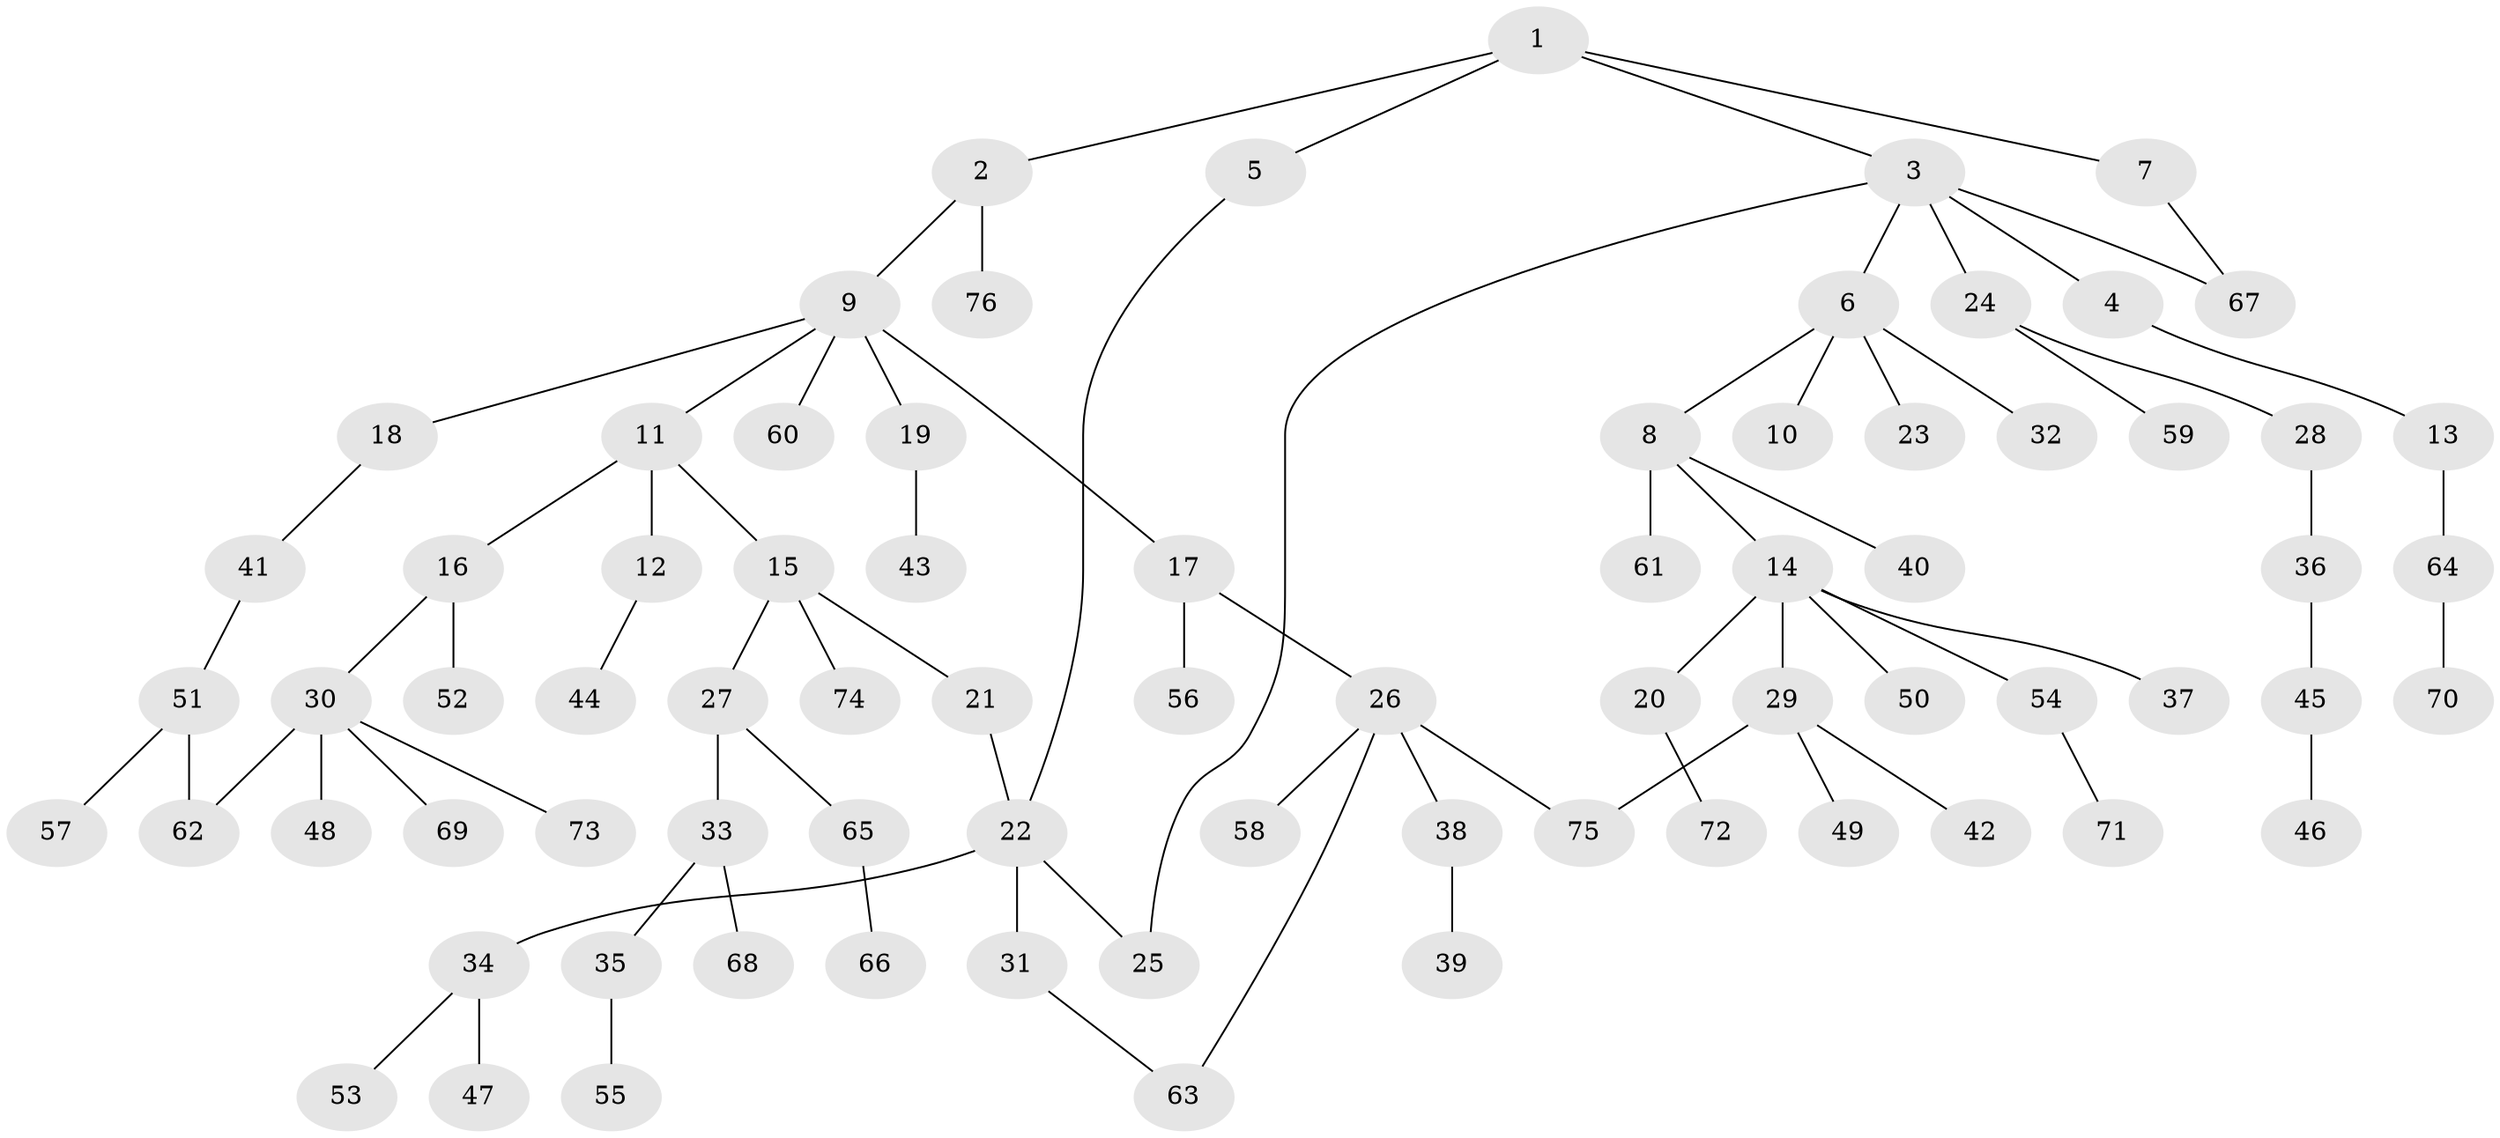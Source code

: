 // coarse degree distribution, {4: 0.058823529411764705, 2: 0.2549019607843137, 6: 0.0392156862745098, 8: 0.0196078431372549, 5: 0.058823529411764705, 1: 0.47058823529411764, 3: 0.09803921568627451}
// Generated by graph-tools (version 1.1) at 2025/51/02/27/25 19:51:38]
// undirected, 76 vertices, 81 edges
graph export_dot {
graph [start="1"]
  node [color=gray90,style=filled];
  1;
  2;
  3;
  4;
  5;
  6;
  7;
  8;
  9;
  10;
  11;
  12;
  13;
  14;
  15;
  16;
  17;
  18;
  19;
  20;
  21;
  22;
  23;
  24;
  25;
  26;
  27;
  28;
  29;
  30;
  31;
  32;
  33;
  34;
  35;
  36;
  37;
  38;
  39;
  40;
  41;
  42;
  43;
  44;
  45;
  46;
  47;
  48;
  49;
  50;
  51;
  52;
  53;
  54;
  55;
  56;
  57;
  58;
  59;
  60;
  61;
  62;
  63;
  64;
  65;
  66;
  67;
  68;
  69;
  70;
  71;
  72;
  73;
  74;
  75;
  76;
  1 -- 2;
  1 -- 3;
  1 -- 5;
  1 -- 7;
  2 -- 9;
  2 -- 76;
  3 -- 4;
  3 -- 6;
  3 -- 24;
  3 -- 25;
  3 -- 67;
  4 -- 13;
  5 -- 22;
  6 -- 8;
  6 -- 10;
  6 -- 23;
  6 -- 32;
  7 -- 67;
  8 -- 14;
  8 -- 40;
  8 -- 61;
  9 -- 11;
  9 -- 17;
  9 -- 18;
  9 -- 19;
  9 -- 60;
  11 -- 12;
  11 -- 15;
  11 -- 16;
  12 -- 44;
  13 -- 64;
  14 -- 20;
  14 -- 29;
  14 -- 37;
  14 -- 50;
  14 -- 54;
  15 -- 21;
  15 -- 27;
  15 -- 74;
  16 -- 30;
  16 -- 52;
  17 -- 26;
  17 -- 56;
  18 -- 41;
  19 -- 43;
  20 -- 72;
  21 -- 22;
  22 -- 31;
  22 -- 34;
  22 -- 25;
  24 -- 28;
  24 -- 59;
  26 -- 38;
  26 -- 58;
  26 -- 63;
  26 -- 75;
  27 -- 33;
  27 -- 65;
  28 -- 36;
  29 -- 42;
  29 -- 49;
  29 -- 75;
  30 -- 48;
  30 -- 69;
  30 -- 73;
  30 -- 62;
  31 -- 63;
  33 -- 35;
  33 -- 68;
  34 -- 47;
  34 -- 53;
  35 -- 55;
  36 -- 45;
  38 -- 39;
  41 -- 51;
  45 -- 46;
  51 -- 57;
  51 -- 62;
  54 -- 71;
  64 -- 70;
  65 -- 66;
}
